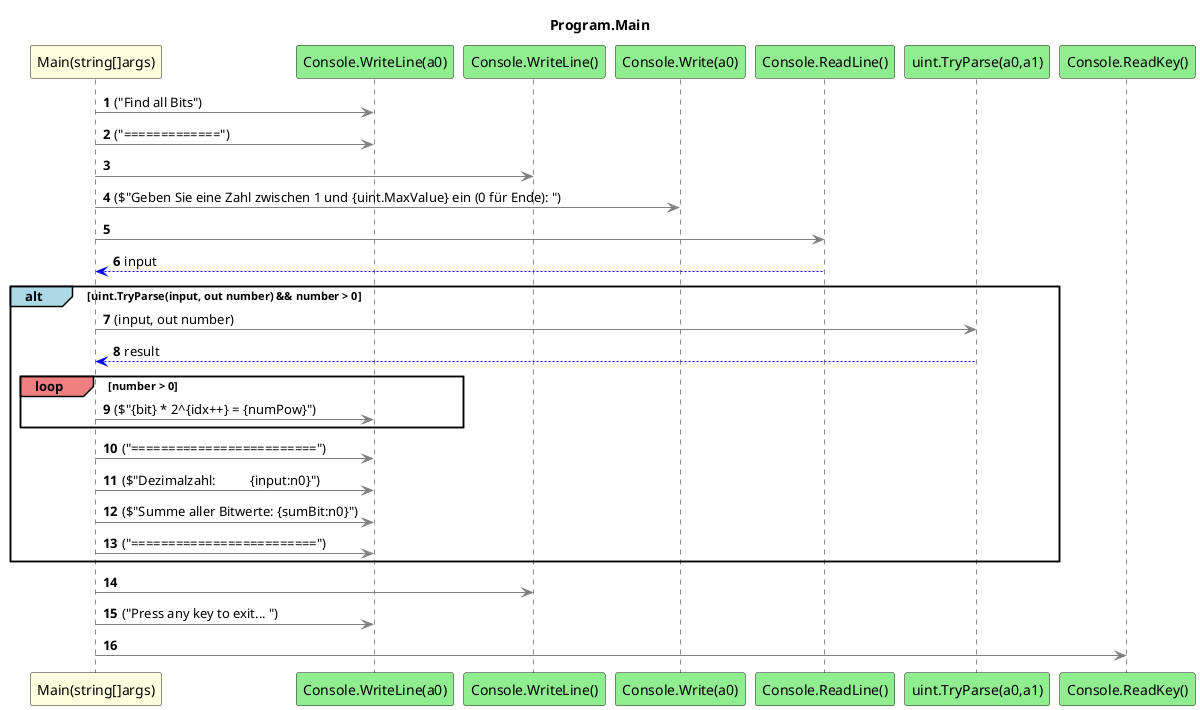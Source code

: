 @startuml Program.Main
title Program.Main
participant "Main(string[]args)" as Main_p0 #LightYellow
participant "Console.WriteLine(a0)" as Console_WriteLine_a0 #LightGreen
participant "Console.WriteLine()" as Console_WriteLine #LightGreen
participant "Console.Write(a0)" as Console_Write_a0 #LightGreen
participant "Console.ReadLine()" as Console_ReadLine #LightGreen
participant "uint.TryParse(a0,a1)" as uint_TryParse_a0_a1 #LightGreen
participant "Console.ReadKey()" as Console_ReadKey #LightGreen
autonumber
Main_p0 -[#grey]> Console_WriteLine_a0 : ("Find all Bits")
Main_p0 -[#grey]> Console_WriteLine_a0 : ("=============")
Main_p0 -[#grey]> Console_WriteLine
Main_p0 -[#grey]> Console_Write_a0 : ($"Geben Sie eine Zahl zwischen 1 und {uint.MaxValue} ein (0 für Ende): ")
Main_p0 -[#grey]> Console_ReadLine
Console_ReadLine -[#blue]-> Main_p0 : input
alt#LightBlue uint.TryParse(input, out number) && number > 0
    Main_p0 -[#grey]> uint_TryParse_a0_a1 : (input, out number)
    uint_TryParse_a0_a1 -[#blue]-> Main_p0 : result
    loop#LightCoral number > 0
        Main_p0 -[#grey]> Console_WriteLine_a0 : ($"{bit} * 2^{idx++} = {numPow}")
    end
    Main_p0 -[#grey]> Console_WriteLine_a0 : ("=========================")
    Main_p0 -[#grey]> Console_WriteLine_a0 : ($"Dezimalzahl:          {input:n0}")
    Main_p0 -[#grey]> Console_WriteLine_a0 : ($"Summe aller Bitwerte: {sumBit:n0}")
    Main_p0 -[#grey]> Console_WriteLine_a0 : ("=========================")
end
Main_p0 -[#grey]> Console_WriteLine
Main_p0 -[#grey]> Console_WriteLine_a0 : ("Press any key to exit... ")
Main_p0 -[#grey]> Console_ReadKey
@enduml
